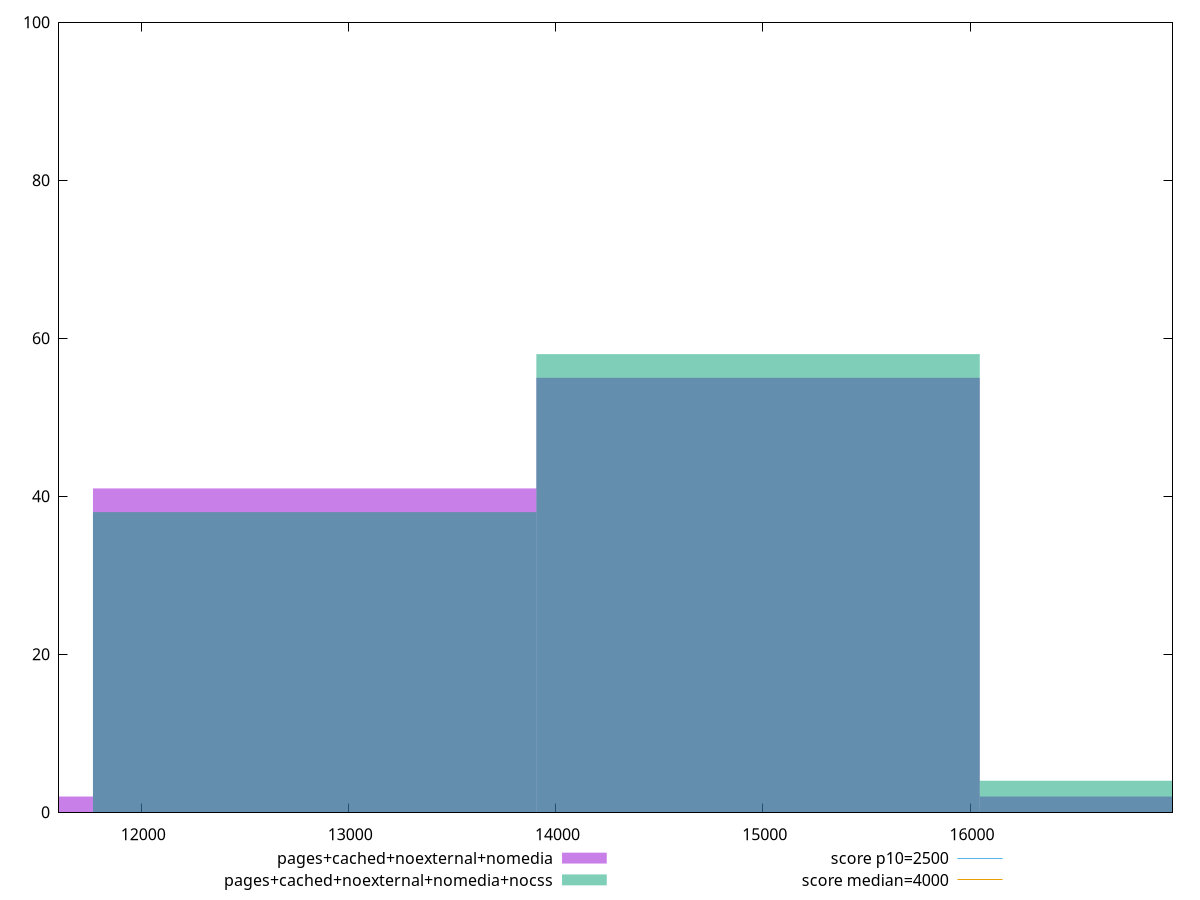 reset

$pagesCachedNoexternalNomedia <<EOF
14976.886876201235 55
17116.442144229983 2
12837.331608172488 41
10697.776340143739 2
EOF

$pagesCachedNoexternalNomediaNocss <<EOF
14976.886876201235 58
12837.331608172488 38
17116.442144229983 4
EOF

set key outside below
set boxwidth 2139.555268028748
set xrange [11603.7045:16976.718999999997]
set yrange [0:100]
set trange [0:100]
set style fill transparent solid 0.5 noborder

set parametric
set terminal svg size 640, 500 enhanced background rgb 'white'
set output "reprap/largest-contentful-paint/comparison/histogram/3_vs_4.svg"

plot $pagesCachedNoexternalNomedia title "pages+cached+noexternal+nomedia" with boxes, \
     $pagesCachedNoexternalNomediaNocss title "pages+cached+noexternal+nomedia+nocss" with boxes, \
     2500,t title "score p10=2500", \
     4000,t title "score median=4000"

reset
